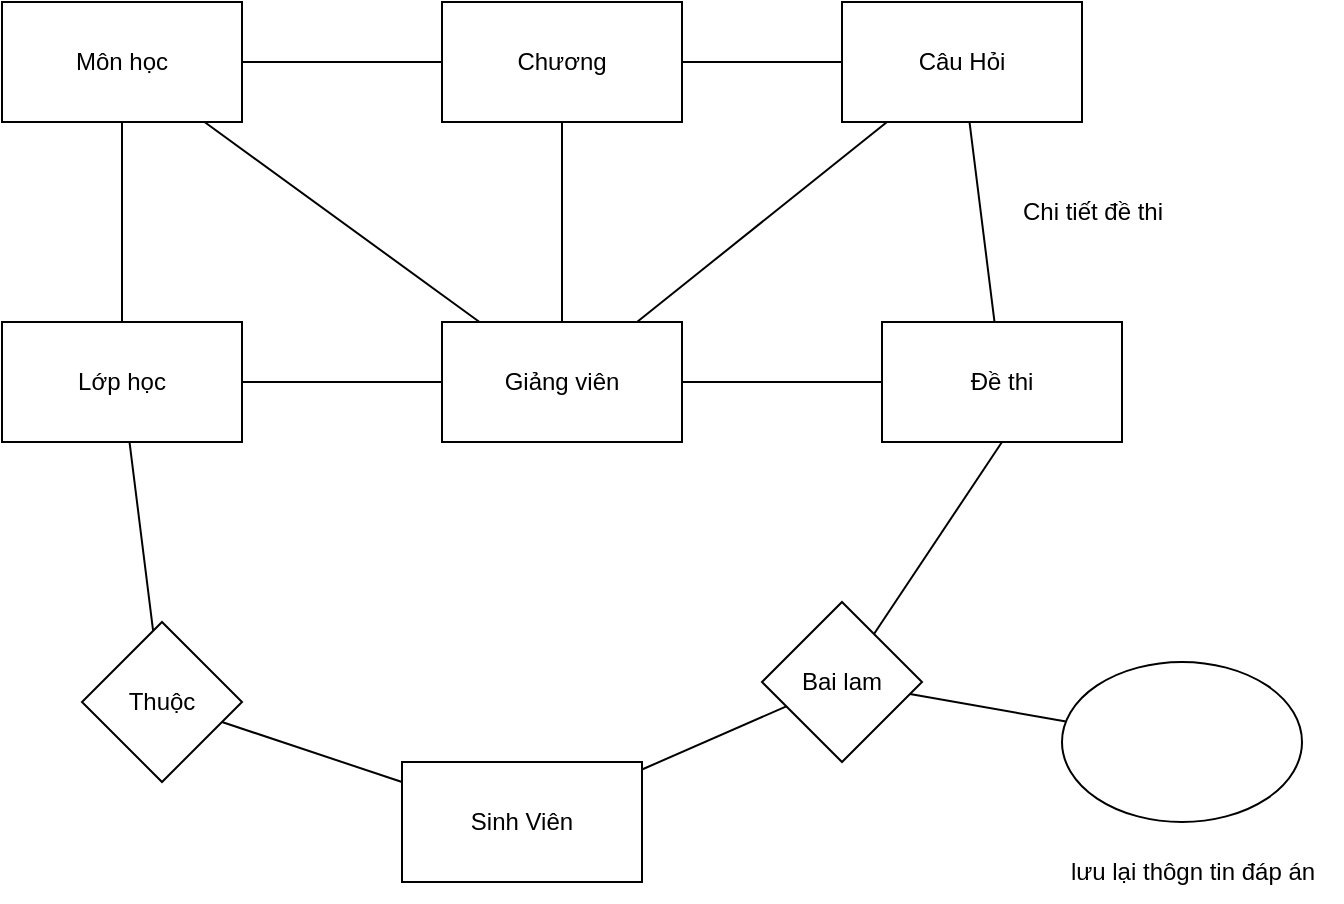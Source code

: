 <mxfile version="22.1.7" type="device">
  <diagram id="R2lEEEUBdFMjLlhIrx00" name="Page-1">
    <mxGraphModel dx="1434" dy="750" grid="1" gridSize="10" guides="1" tooltips="1" connect="1" arrows="1" fold="1" page="1" pageScale="1" pageWidth="850" pageHeight="1100" math="0" shadow="0" extFonts="Permanent Marker^https://fonts.googleapis.com/css?family=Permanent+Marker">
      <root>
        <mxCell id="0" />
        <mxCell id="1" parent="0" />
        <mxCell id="ExLeRppHowvvSJwPjqzD-18" style="edgeStyle=orthogonalEdgeStyle;rounded=0;orthogonalLoop=1;jettySize=auto;html=1;endArrow=none;endFill=0;" parent="1" source="ExLeRppHowvvSJwPjqzD-5" target="ExLeRppHowvvSJwPjqzD-15" edge="1">
          <mxGeometry relative="1" as="geometry" />
        </mxCell>
        <mxCell id="ExLeRppHowvvSJwPjqzD-5" value="Môn học" style="rounded=0;whiteSpace=wrap;html=1;" parent="1" vertex="1">
          <mxGeometry x="20" y="340" width="120" height="60" as="geometry" />
        </mxCell>
        <mxCell id="ExLeRppHowvvSJwPjqzD-7" style="rounded=0;orthogonalLoop=1;jettySize=auto;html=1;entryX=1;entryY=0.5;entryDx=0;entryDy=0;endArrow=none;endFill=0;" parent="1" source="ExLeRppHowvvSJwPjqzD-6" target="ExLeRppHowvvSJwPjqzD-5" edge="1">
          <mxGeometry relative="1" as="geometry" />
        </mxCell>
        <mxCell id="ExLeRppHowvvSJwPjqzD-10" value="" style="edgeStyle=orthogonalEdgeStyle;rounded=0;orthogonalLoop=1;jettySize=auto;html=1;endArrow=none;endFill=0;" parent="1" source="ExLeRppHowvvSJwPjqzD-6" target="ExLeRppHowvvSJwPjqzD-9" edge="1">
          <mxGeometry relative="1" as="geometry" />
        </mxCell>
        <mxCell id="ExLeRppHowvvSJwPjqzD-6" value="Chương" style="rounded=0;whiteSpace=wrap;html=1;" parent="1" vertex="1">
          <mxGeometry x="240" y="340" width="120" height="60" as="geometry" />
        </mxCell>
        <mxCell id="ExLeRppHowvvSJwPjqzD-13" value="" style="rounded=0;orthogonalLoop=1;jettySize=auto;html=1;endArrow=none;endFill=0;" parent="1" source="ExLeRppHowvvSJwPjqzD-9" target="ExLeRppHowvvSJwPjqzD-12" edge="1">
          <mxGeometry relative="1" as="geometry" />
        </mxCell>
        <mxCell id="ExLeRppHowvvSJwPjqzD-9" value="Câu Hỏi" style="whiteSpace=wrap;html=1;rounded=0;" parent="1" vertex="1">
          <mxGeometry x="440" y="340" width="120" height="60" as="geometry" />
        </mxCell>
        <mxCell id="ExLeRppHowvvSJwPjqzD-23" style="rounded=0;orthogonalLoop=1;jettySize=auto;html=1;endArrow=none;endFill=0;exitX=0.5;exitY=1;exitDx=0;exitDy=0;" parent="1" source="ExLeRppHowvvSJwPjqzD-12" target="ExLeRppHowvvSJwPjqzD-20" edge="1">
          <mxGeometry relative="1" as="geometry">
            <mxPoint x="513.333" y="580" as="sourcePoint" />
            <mxPoint x="460" y="640" as="targetPoint" />
          </mxGeometry>
        </mxCell>
        <mxCell id="ExLeRppHowvvSJwPjqzD-12" value="Đề thi" style="whiteSpace=wrap;html=1;rounded=0;" parent="1" vertex="1">
          <mxGeometry x="460" y="500" width="120" height="60" as="geometry" />
        </mxCell>
        <mxCell id="ExLeRppHowvvSJwPjqzD-14" value="Sinh Viên" style="rounded=0;whiteSpace=wrap;html=1;" parent="1" vertex="1">
          <mxGeometry x="220" y="720" width="120" height="60" as="geometry" />
        </mxCell>
        <mxCell id="ExLeRppHowvvSJwPjqzD-22" style="rounded=0;orthogonalLoop=1;jettySize=auto;html=1;endArrow=none;endFill=0;" parent="1" source="ExLeRppHowvvSJwPjqzD-15" target="ExLeRppHowvvSJwPjqzD-21" edge="1">
          <mxGeometry relative="1" as="geometry" />
        </mxCell>
        <mxCell id="ExLeRppHowvvSJwPjqzD-15" value="Lớp học" style="rounded=0;whiteSpace=wrap;html=1;" parent="1" vertex="1">
          <mxGeometry x="20" y="500" width="120" height="60" as="geometry" />
        </mxCell>
        <mxCell id="ExLeRppHowvvSJwPjqzD-25" style="rounded=0;orthogonalLoop=1;jettySize=auto;html=1;endArrow=none;endFill=0;" parent="1" source="ExLeRppHowvvSJwPjqzD-20" target="ExLeRppHowvvSJwPjqzD-14" edge="1">
          <mxGeometry relative="1" as="geometry" />
        </mxCell>
        <mxCell id="Sv3BdUSW6q44ti5wxyJE-3" style="rounded=0;orthogonalLoop=1;jettySize=auto;html=1;endArrow=none;endFill=0;" edge="1" parent="1" source="ExLeRppHowvvSJwPjqzD-20" target="Sv3BdUSW6q44ti5wxyJE-4">
          <mxGeometry relative="1" as="geometry">
            <mxPoint x="570" y="700" as="targetPoint" />
          </mxGeometry>
        </mxCell>
        <mxCell id="ExLeRppHowvvSJwPjqzD-20" value="Bai lam" style="rhombus;whiteSpace=wrap;html=1;" parent="1" vertex="1">
          <mxGeometry x="400" y="640" width="80" height="80" as="geometry" />
        </mxCell>
        <mxCell id="ExLeRppHowvvSJwPjqzD-24" style="rounded=0;orthogonalLoop=1;jettySize=auto;html=1;endArrow=none;endFill=0;" parent="1" source="ExLeRppHowvvSJwPjqzD-21" target="ExLeRppHowvvSJwPjqzD-14" edge="1">
          <mxGeometry relative="1" as="geometry" />
        </mxCell>
        <mxCell id="ExLeRppHowvvSJwPjqzD-21" value="Thuộc" style="rhombus;whiteSpace=wrap;html=1;" parent="1" vertex="1">
          <mxGeometry x="60" y="650" width="80" height="80" as="geometry" />
        </mxCell>
        <mxCell id="S-dMlQMAWVct4EuVt638-2" style="rounded=0;orthogonalLoop=1;jettySize=auto;html=1;endArrow=none;endFill=0;" parent="1" source="S-dMlQMAWVct4EuVt638-1" target="ExLeRppHowvvSJwPjqzD-5" edge="1">
          <mxGeometry relative="1" as="geometry" />
        </mxCell>
        <mxCell id="S-dMlQMAWVct4EuVt638-3" style="edgeStyle=orthogonalEdgeStyle;rounded=0;orthogonalLoop=1;jettySize=auto;html=1;endArrow=none;endFill=0;" parent="1" source="S-dMlQMAWVct4EuVt638-1" target="ExLeRppHowvvSJwPjqzD-12" edge="1">
          <mxGeometry relative="1" as="geometry" />
        </mxCell>
        <mxCell id="S-dMlQMAWVct4EuVt638-4" style="rounded=0;orthogonalLoop=1;jettySize=auto;html=1;entryX=0.5;entryY=1;entryDx=0;entryDy=0;endArrow=none;endFill=0;" parent="1" source="S-dMlQMAWVct4EuVt638-1" target="ExLeRppHowvvSJwPjqzD-6" edge="1">
          <mxGeometry relative="1" as="geometry" />
        </mxCell>
        <mxCell id="S-dMlQMAWVct4EuVt638-6" value="" style="edgeStyle=orthogonalEdgeStyle;rounded=0;orthogonalLoop=1;jettySize=auto;html=1;endArrow=none;endFill=0;" parent="1" source="S-dMlQMAWVct4EuVt638-1" target="ExLeRppHowvvSJwPjqzD-15" edge="1">
          <mxGeometry relative="1" as="geometry" />
        </mxCell>
        <mxCell id="Sv3BdUSW6q44ti5wxyJE-1" style="rounded=0;orthogonalLoop=1;jettySize=auto;html=1;endArrow=none;endFill=0;" edge="1" parent="1" source="S-dMlQMAWVct4EuVt638-1" target="ExLeRppHowvvSJwPjqzD-9">
          <mxGeometry relative="1" as="geometry" />
        </mxCell>
        <mxCell id="S-dMlQMAWVct4EuVt638-1" value="Giảng viên" style="rounded=0;whiteSpace=wrap;html=1;" parent="1" vertex="1">
          <mxGeometry x="240" y="500" width="120" height="60" as="geometry" />
        </mxCell>
        <mxCell id="S-dMlQMAWVct4EuVt638-5" value="Chi tiết đề thi" style="text;html=1;align=center;verticalAlign=middle;resizable=0;points=[];autosize=1;strokeColor=none;fillColor=none;" parent="1" vertex="1">
          <mxGeometry x="520" y="430" width="90" height="30" as="geometry" />
        </mxCell>
        <mxCell id="S-dMlQMAWVct4EuVt638-8" value="lưu lại thôgn tin đáp án" style="text;html=1;align=center;verticalAlign=middle;resizable=0;points=[];autosize=1;strokeColor=none;fillColor=none;" parent="1" vertex="1">
          <mxGeometry x="540" y="760" width="150" height="30" as="geometry" />
        </mxCell>
        <mxCell id="Sv3BdUSW6q44ti5wxyJE-4" value="" style="ellipse;whiteSpace=wrap;html=1;" vertex="1" parent="1">
          <mxGeometry x="550" y="670" width="120" height="80" as="geometry" />
        </mxCell>
      </root>
    </mxGraphModel>
  </diagram>
</mxfile>
